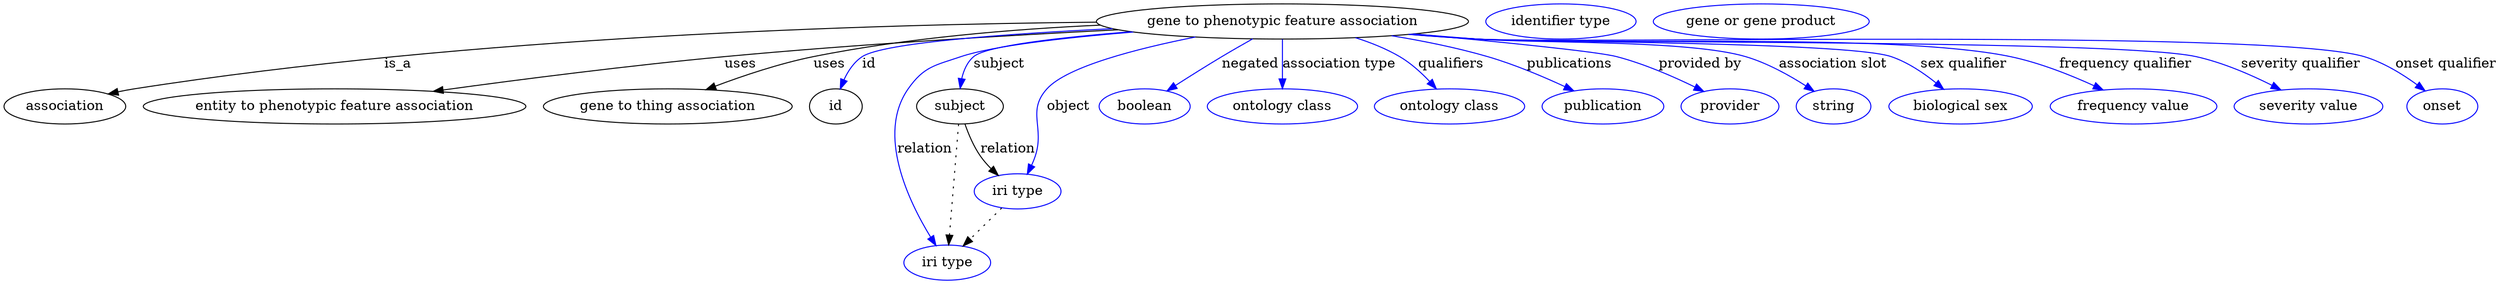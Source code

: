 digraph {
	graph [bb="0,0,2073.1,281"];
	node [label="\N"];
	"gene to phenotypic feature association"	 [height=0.5,
		label="gene to phenotypic feature association",
		pos="1070.4,263",
		width=4.046];
	association	 [height=0.5,
		pos="49.402,177",
		width=1.3723];
	"gene to phenotypic feature association" -> association	 [label=is_a,
		lp="395.68,220",
		pos="e,85.612,189.33 931.9,257.37 704.54,247.43 262.06,224.96 108.4,195 104.2,194.18 99.88,193.18 95.571,192.07"];
	"entity to phenotypic feature association"	 [height=0.5,
		pos="266.4,177",
		width=4.1417];
	"gene to phenotypic feature association" -> "entity to phenotypic feature association"	 [label=uses,
		lp="603.46,220",
		pos="e,350.98,191.86 936.93,255.76 840.67,249.86 707.73,240.31 591.29,227 513.52,218.11 425.82,204.39 361.16,193.57"];
	"gene to thing association"	 [height=0.5,
		pos="531.4,177",
		width=2.7163];
	"gene to phenotypic feature association" -> "gene to thing association"	 [label=uses,
		lp="675.46,220",
		pos="e,567.52,193.78 938.73,255.26 840.17,248.74 714,238.62 663.29,227 633.66,220.21 601.75,208.25 576.74,197.73"];
	id	 [height=0.5,
		pos="674.4,177",
		width=0.75];
	"gene to phenotypic feature association" -> id	 [color=blue,
		label=id,
		lp="710.85,220",
		pos="e,680.37,194.81 937.2,255.7 840.85,249.44 724.24,239.46 704.51,227 695.96,221.59 689.49,212.8 684.79,204.08",
		style=solid];
	subject	 [height=0.5,
		pos="792.4,177",
		width=0.97656];
	"gene to phenotypic feature association" -> subject	 [color=blue,
		label=subject,
		lp="830.23,220",
		pos="e,794.07,195.41 952.56,252.38 889.04,245.66 821.29,236.47 809.75,227 803.08,221.53 798.97,213.35 796.44,205.19",
		style=solid];
	relation	 [color=blue,
		height=0.5,
		label="iri type",
		pos="779.4,18",
		width=0.9834];
	"gene to phenotypic feature association" -> relation	 [color=blue,
		label=relation,
		lp="758.78,134",
		pos="e,769.17,35.266 951,252.69 890.72,246.41 824.53,237.57 796.4,227 772.4,217.98 761.68,216.93 748.4,195 719.7,147.6 745.75,80.763 \
764.39,44.283",
		style=solid];
	object	 [color=blue,
		height=0.5,
		label="iri type",
		pos="842.4,91",
		width=0.9834];
	"gene to phenotypic feature association" -> object	 [color=blue,
		label=object,
		lp="889.51,177",
		pos="e,849.89,108.77 1001.9,247.04 951.95,234.06 889.99,214.71 872.19,195 851.41,171.97 865.56,156.64 856.4,127 855.53,124.18 854.54,\
121.26 853.51,118.36",
		style=solid];
	negated	 [color=blue,
		height=0.5,
		label=boolean,
		pos="953.4,177",
		width=1.0584];
	"gene to phenotypic feature association" -> negated	 [color=blue,
		label=negated,
		lp="1041.2,220",
		pos="e,974.09,192.21 1046.2,245.18 1027.6,231.55 1002,212.71 982.37,198.29",
		style=solid];
	"association type"	 [color=blue,
		height=0.5,
		label="ontology class",
		pos="1070.4,177",
		width=1.6931];
	"gene to phenotypic feature association" -> "association type"	 [color=blue,
		label="association type",
		lp="1115.3,220",
		pos="e,1070.4,195.21 1070.4,244.76 1070.4,233.36 1070.4,218.43 1070.4,205.49",
		style=solid];
	qualifiers	 [color=blue,
		height=0.5,
		label="ontology class",
		pos="1210.4,177",
		width=1.6931];
	"gene to phenotypic feature association" -> qualifiers	 [color=blue,
		label=qualifiers,
		lp="1206.5,220",
		pos="e,1197.5,194.67 1126.7,246.29 1139.7,241.15 1153,234.75 1164.4,227 1174.3,220.3 1183.5,211.1 1191.1,202.42",
		style=solid];
	publications	 [color=blue,
		height=0.5,
		label=publication,
		pos="1339.4,177",
		width=1.3859];
	"gene to phenotypic feature association" -> publications	 [color=blue,
		label=publications,
		lp="1303.6,220",
		pos="e,1312.6,192.2 1156.4,248.43 1182.4,242.93 1210.9,235.81 1236.4,227 1259.5,219.02 1284.1,207.18 1303.5,197.02",
		style=solid];
	"provided by"	 [color=blue,
		height=0.5,
		label=provider,
		pos="1447.4,177",
		width=1.1129];
	"gene to phenotypic feature association" -> "provided by"	 [color=blue,
		label="provided by",
		lp="1412,220",
		pos="e,1422.6,191.41 1176,250.55 1245.1,242.13 1325.4,231.72 1341.4,227 1366.6,219.57 1393.4,206.91 1413.7,196.18",
		style=solid];
	"association slot"	 [color=blue,
		height=0.5,
		label=string,
		pos="1535.4,177",
		width=0.8403];
	"gene to phenotypic feature association" -> "association slot"	 [color=blue,
		label="association slot",
		lp="1523.4,220",
		pos="e,1516.4,191.4 1174.6,250.39 1191.5,248.48 1209,246.62 1225.4,245 1324.8,235.24 1354.1,256.84 1449.4,227 1470.4,220.43 1491.8,208.01 \
1508,197.2",
		style=solid];
	"sex qualifier"	 [color=blue,
		height=0.5,
		label="biological sex",
		pos="1643.4,177",
		width=1.652];
	"gene to phenotypic feature association" -> "sex qualifier"	 [color=blue,
		label="sex qualifier",
		lp="1633.8,220",
		pos="e,1624.6,194.25 1172.9,250.17 1190.4,248.25 1208.4,246.43 1225.4,245 1301.9,238.57 1497.7,251.61 1570.4,227 1587.1,221.34 1603.5,\
210.7 1616.5,200.68",
		style=solid];
	"frequency qualifier"	 [color=blue,
		height=0.5,
		label="frequency value",
		pos="1787.4,177",
		width=1.8561];
	"gene to phenotypic feature association" -> "frequency qualifier"	 [color=blue,
		label="frequency qualifier",
		lp="1768.5,220",
		pos="e,1758.2,193.32 1172,250.09 1189.8,248.15 1208.1,246.35 1225.4,245 1324.5,237.26 1575.5,249.2 1672.4,227 1699.1,220.87 1727.4,208.67 \
1749.2,197.85",
		style=solid];
	"severity qualifier"	 [color=blue,
		height=0.5,
		label="severity value",
		pos="1931.4,177",
		width=1.6517];
	"gene to phenotypic feature association" -> "severity qualifier"	 [color=blue,
		label="severity qualifier",
		lp="1912.6,220",
		pos="e,1905.1,193.17 1171.6,249.99 1189.5,248.04 1208,246.27 1225.4,245 1358.4,235.3 1695.7,258.11 1825.4,227 1850.3,221.03 1876.3,208.87 \
1896.3,198.03",
		style=solid];
	"onset qualifier"	 [color=blue,
		height=0.5,
		label=onset,
		pos="2042.4,177",
		width=0.79928];
	"gene to phenotypic feature association" -> "onset qualifier"	 [color=blue,
		label="onset qualifier",
		lp="2033.3,220",
		pos="e,2025.3,191.75 1171.2,249.95 1189.2,248 1207.8,246.23 1225.4,245 1307.2,239.26 1884.9,250.79 1963.4,227 1983,221.06 2002.5,208.82 \
2017.2,197.94",
		style=solid];
	association_id	 [color=blue,
		height=0.5,
		label="identifier type",
		pos="1293.4,263",
		width=1.652];
	subject -> relation	 [pos="e,780.88,36.027 790.91,158.76 788.66,131.21 784.37,78.735 781.71,46.223",
		style=dotted];
	subject -> object	 [label=relation,
		lp="835.78,134",
		pos="e,827.65,107.52 798.74,158.84 802.48,149.09 807.65,137.04 813.64,127 815.96,123.11 818.67,119.18 821.47,115.41"];
	"gene to phenotypic feature association_subject"	 [color=blue,
		height=0.5,
		label="gene or gene product",
		pos="1455.4,263",
		width=2.3474];
	object -> relation	 [pos="e,793.64,34.499 828.11,74.435 819.89,64.915 809.42,52.785 800.3,42.212",
		style=dotted];
}
